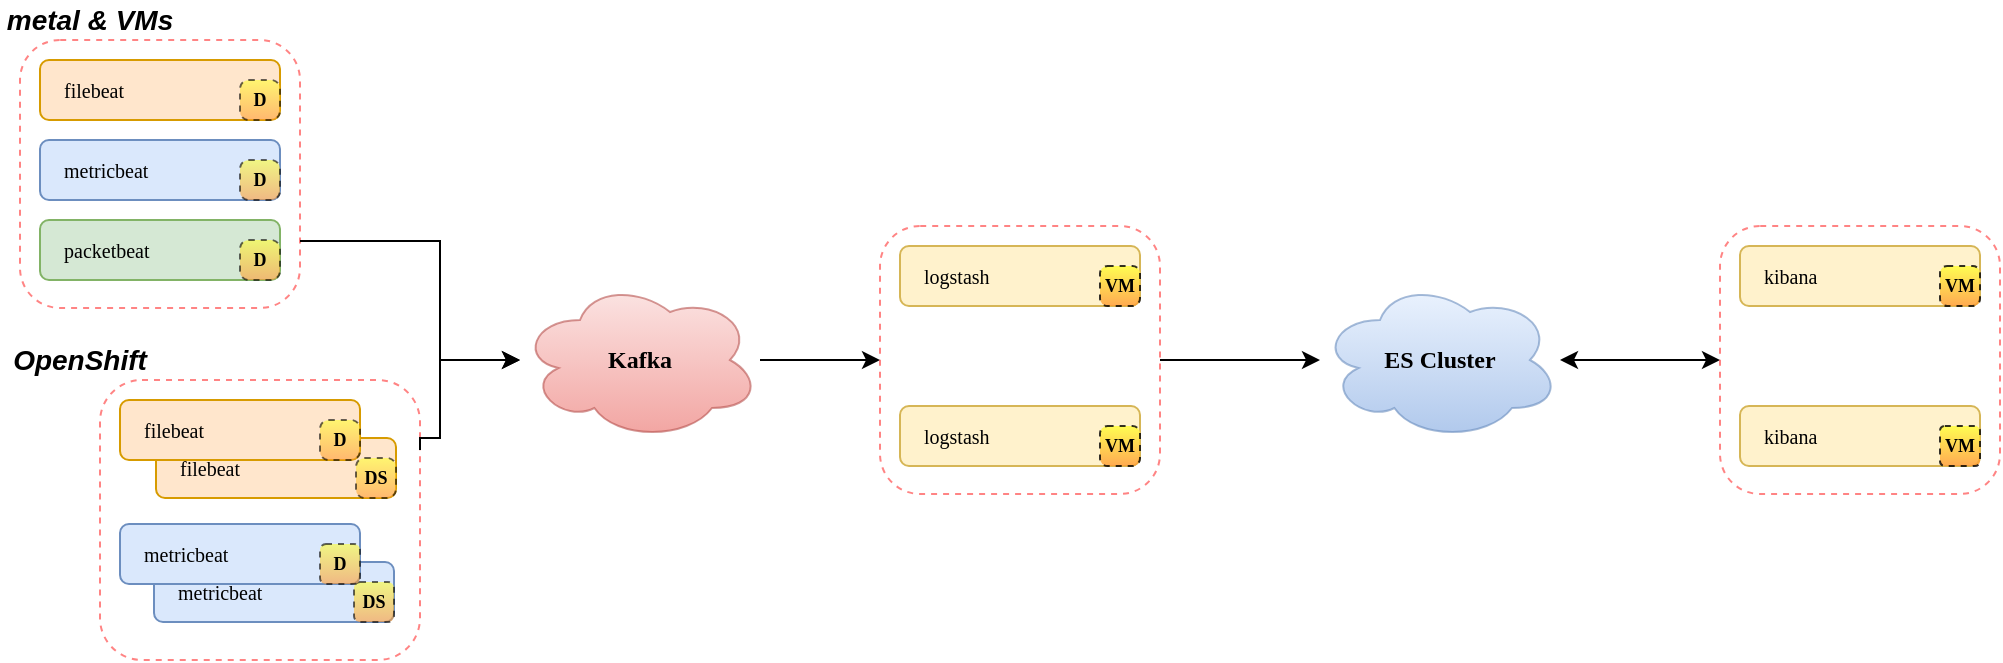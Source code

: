 <mxfile version="12.9.14" type="github">
  <diagram id="GZ8h7QL0BpFVQE84wsnc" name="Page-1">
    <mxGraphModel dx="478" dy="730" grid="1" gridSize="10" guides="1" tooltips="1" connect="1" arrows="1" fold="1" page="1" pageScale="1" pageWidth="1600" pageHeight="900" math="0" shadow="0">
      <root>
        <mxCell id="0" />
        <mxCell id="1" parent="0" />
        <mxCell id="HmevFcavLtSHZ1Izj36I-5" value="" style="group" vertex="1" connectable="0" parent="1">
          <mxGeometry x="157" y="621" width="120" height="30" as="geometry" />
        </mxCell>
        <mxCell id="HmevFcavLtSHZ1Izj36I-6" value="metricbeat" style="rounded=1;whiteSpace=wrap;html=1;strokeColor=#6c8ebf;strokeWidth=1;fillColor=#dae8fc;fontFamily=Verdana;fontSize=10;align=left;spacingLeft=10;" vertex="1" parent="HmevFcavLtSHZ1Izj36I-5">
          <mxGeometry width="120" height="30" as="geometry" />
        </mxCell>
        <mxCell id="HmevFcavLtSHZ1Izj36I-7" value="DS" style="rounded=1;whiteSpace=wrap;html=1;fontSize=9;fontStyle=1;gradientColor=#FF9933;fillColor=#FFFF33;fontFamily=Verdana;dashed=1;opacity=60;" vertex="1" parent="HmevFcavLtSHZ1Izj36I-5">
          <mxGeometry x="100" y="10" width="20" height="20" as="geometry" />
        </mxCell>
        <mxCell id="EhpsSJ9jtcI42HiW2510-6" value="" style="group" parent="1" vertex="1" connectable="0">
          <mxGeometry x="130" y="530" width="160" height="140" as="geometry" />
        </mxCell>
        <mxCell id="EhpsSJ9jtcI42HiW2510-7" value="" style="rounded=1;whiteSpace=wrap;html=1;strokeColor=#FF3333;strokeWidth=1;fillColor=none;fontFamily=Verdana;fontSize=10;opacity=60;align=left;dashed=1;" parent="EhpsSJ9jtcI42HiW2510-6" vertex="1">
          <mxGeometry width="160" height="140" as="geometry" />
        </mxCell>
        <mxCell id="EhpsSJ9jtcI42HiW2510-12" style="edgeStyle=orthogonalEdgeStyle;rounded=0;orthogonalLoop=1;jettySize=auto;html=1;exitX=0.5;exitY=1;exitDx=0;exitDy=0;startArrow=none;startFill=0;fontSize=14;" parent="EhpsSJ9jtcI42HiW2510-6" edge="1">
          <mxGeometry relative="1" as="geometry">
            <mxPoint x="80" y="123" as="sourcePoint" />
            <mxPoint x="80" y="123" as="targetPoint" />
          </mxGeometry>
        </mxCell>
        <mxCell id="HmevFcavLtSHZ1Izj36I-3" value="" style="group" vertex="1" connectable="0" parent="EhpsSJ9jtcI42HiW2510-6">
          <mxGeometry x="10" y="72" width="120" height="30" as="geometry" />
        </mxCell>
        <mxCell id="EhpsSJ9jtcI42HiW2510-9" value="metricbeat" style="rounded=1;whiteSpace=wrap;html=1;strokeColor=#6c8ebf;strokeWidth=1;fillColor=#dae8fc;fontFamily=Verdana;fontSize=10;align=left;spacingLeft=10;" parent="HmevFcavLtSHZ1Izj36I-3" vertex="1">
          <mxGeometry width="120" height="30" as="geometry" />
        </mxCell>
        <mxCell id="EhpsSJ9jtcI42HiW2510-11" value="D" style="rounded=1;whiteSpace=wrap;html=1;fontSize=9;fontStyle=1;gradientColor=#FF9933;fillColor=#FFFF33;fontFamily=Verdana;dashed=1;opacity=60;" parent="HmevFcavLtSHZ1Izj36I-3" vertex="1">
          <mxGeometry x="100" y="10" width="20" height="20" as="geometry" />
        </mxCell>
        <mxCell id="HmevFcavLtSHZ1Izj36I-8" value="" style="group" vertex="1" connectable="0" parent="EhpsSJ9jtcI42HiW2510-6">
          <mxGeometry x="28" y="25" width="120" height="30" as="geometry" />
        </mxCell>
        <mxCell id="HmevFcavLtSHZ1Izj36I-9" value="filebeat" style="rounded=1;whiteSpace=wrap;html=1;strokeColor=#d79b00;strokeWidth=1;fillColor=#ffe6cc;fontFamily=Verdana;fontSize=10;align=left;spacingLeft=10;" vertex="1" parent="HmevFcavLtSHZ1Izj36I-8">
          <mxGeometry y="4" width="120" height="30" as="geometry" />
        </mxCell>
        <mxCell id="HmevFcavLtSHZ1Izj36I-10" value="DS" style="rounded=1;whiteSpace=wrap;html=1;fontSize=9;fontStyle=1;gradientColor=#FF9933;fillColor=#FFFF33;fontFamily=Verdana;dashed=1;opacity=60;arcSize=22;" vertex="1" parent="HmevFcavLtSHZ1Izj36I-8">
          <mxGeometry x="100" y="14" width="20" height="20" as="geometry" />
        </mxCell>
        <mxCell id="HmevFcavLtSHZ1Izj36I-4" value="" style="group" vertex="1" connectable="0" parent="EhpsSJ9jtcI42HiW2510-6">
          <mxGeometry x="10" y="10" width="120" height="30" as="geometry" />
        </mxCell>
        <mxCell id="EhpsSJ9jtcI42HiW2510-8" value="filebeat" style="rounded=1;whiteSpace=wrap;html=1;strokeColor=#d79b00;strokeWidth=1;fillColor=#ffe6cc;fontFamily=Verdana;fontSize=10;align=left;spacingLeft=10;" parent="HmevFcavLtSHZ1Izj36I-4" vertex="1">
          <mxGeometry width="120" height="30" as="geometry" />
        </mxCell>
        <mxCell id="EhpsSJ9jtcI42HiW2510-10" value="D" style="rounded=1;whiteSpace=wrap;html=1;fontSize=9;fontStyle=1;gradientColor=#FF9933;fillColor=#FFFF33;fontFamily=Verdana;dashed=1;opacity=60;arcSize=22;" parent="HmevFcavLtSHZ1Izj36I-4" vertex="1">
          <mxGeometry x="100" y="10" width="20" height="20" as="geometry" />
        </mxCell>
        <mxCell id="xnrWjppSDBu8TEkVuI01-26" style="edgeStyle=orthogonalEdgeStyle;rounded=0;orthogonalLoop=1;jettySize=auto;html=1;entryX=0;entryY=0.5;entryDx=0;entryDy=0;" parent="1" source="xnrWjppSDBu8TEkVuI01-1" target="xnrWjppSDBu8TEkVuI01-21" edge="1">
          <mxGeometry relative="1" as="geometry" />
        </mxCell>
        <mxCell id="xnrWjppSDBu8TEkVuI01-1" value="&lt;div style=&quot;text-align: center; font-size: 12px;&quot;&gt;&lt;span style=&quot;font-size: 12px;&quot;&gt;Kafka&lt;/span&gt;&lt;/div&gt;" style="ellipse;shape=cloud;whiteSpace=wrap;html=1;rounded=0;strokeColor=#b85450;strokeWidth=1;fillColor=#f8cecc;gradientColor=#ea6b66;fontFamily=Verdana;fontSize=12;opacity=60;align=center;fontStyle=1" parent="1" vertex="1">
          <mxGeometry x="340" y="480" width="120" height="80" as="geometry" />
        </mxCell>
        <mxCell id="xnrWjppSDBu8TEkVuI01-15" value="" style="group" parent="1" vertex="1" connectable="0">
          <mxGeometry x="90" y="360" width="140" height="134" as="geometry" />
        </mxCell>
        <mxCell id="xnrWjppSDBu8TEkVuI01-3" value="" style="rounded=1;whiteSpace=wrap;html=1;strokeColor=#FF3333;strokeWidth=1;fillColor=none;fontFamily=Verdana;fontSize=10;opacity=60;align=left;dashed=1;" parent="xnrWjppSDBu8TEkVuI01-15" vertex="1">
          <mxGeometry width="140" height="134" as="geometry" />
        </mxCell>
        <mxCell id="xnrWjppSDBu8TEkVuI01-4" value="filebeat" style="rounded=1;whiteSpace=wrap;html=1;strokeColor=#d79b00;strokeWidth=1;fillColor=#ffe6cc;fontFamily=Verdana;fontSize=10;align=left;spacingLeft=10;" parent="xnrWjppSDBu8TEkVuI01-15" vertex="1">
          <mxGeometry x="10" y="10" width="120" height="30" as="geometry" />
        </mxCell>
        <mxCell id="xnrWjppSDBu8TEkVuI01-6" value="metricbeat" style="rounded=1;whiteSpace=wrap;html=1;strokeColor=#6c8ebf;strokeWidth=1;fillColor=#dae8fc;fontFamily=Verdana;fontSize=10;align=left;spacingLeft=10;" parent="xnrWjppSDBu8TEkVuI01-15" vertex="1">
          <mxGeometry x="10" y="50" width="120" height="30" as="geometry" />
        </mxCell>
        <mxCell id="xnrWjppSDBu8TEkVuI01-9" value="packetbeat" style="rounded=1;whiteSpace=wrap;html=1;strokeColor=#82b366;strokeWidth=1;fillColor=#d5e8d4;fontFamily=Verdana;fontSize=10;align=left;spacingLeft=10;" parent="xnrWjppSDBu8TEkVuI01-15" vertex="1">
          <mxGeometry x="10" y="90" width="120" height="30" as="geometry" />
        </mxCell>
        <mxCell id="UDXJdPsNeC_32ETcDBZK-1" value="D" style="rounded=1;whiteSpace=wrap;html=1;fontSize=9;fontStyle=1;gradientColor=#FF9933;fillColor=#FFFF33;fontFamily=Verdana;dashed=1;opacity=60;arcSize=22;" parent="xnrWjppSDBu8TEkVuI01-15" vertex="1">
          <mxGeometry x="110" y="20" width="20" height="20" as="geometry" />
        </mxCell>
        <mxCell id="UDXJdPsNeC_32ETcDBZK-2" value="D" style="rounded=1;whiteSpace=wrap;html=1;fontSize=9;fontStyle=1;gradientColor=#FF9933;fillColor=#FFFF33;fontFamily=Verdana;dashed=1;opacity=60;arcSize=22;" parent="xnrWjppSDBu8TEkVuI01-15" vertex="1">
          <mxGeometry x="110" y="60" width="20" height="20" as="geometry" />
        </mxCell>
        <mxCell id="UDXJdPsNeC_32ETcDBZK-3" value="D" style="rounded=1;whiteSpace=wrap;html=1;fontSize=9;fontStyle=1;gradientColor=#FF9933;fillColor=#FFFF33;fontFamily=Verdana;dashed=1;opacity=60;arcSize=22;" parent="xnrWjppSDBu8TEkVuI01-15" vertex="1">
          <mxGeometry x="110" y="100" width="20" height="20" as="geometry" />
        </mxCell>
        <mxCell id="xnrWjppSDBu8TEkVuI01-19" style="edgeStyle=orthogonalEdgeStyle;rounded=0;orthogonalLoop=1;jettySize=auto;html=1;exitX=1;exitY=0.75;exitDx=0;exitDy=0;" parent="1" source="xnrWjppSDBu8TEkVuI01-3" target="xnrWjppSDBu8TEkVuI01-1" edge="1">
          <mxGeometry relative="1" as="geometry">
            <Array as="points">
              <mxPoint x="300" y="461" />
              <mxPoint x="300" y="520" />
            </Array>
          </mxGeometry>
        </mxCell>
        <mxCell id="xnrWjppSDBu8TEkVuI01-25" value="" style="group" parent="1" vertex="1" connectable="0">
          <mxGeometry x="520" y="453" width="140" height="134" as="geometry" />
        </mxCell>
        <mxCell id="xnrWjppSDBu8TEkVuI01-20" value="" style="group" parent="xnrWjppSDBu8TEkVuI01-25" vertex="1" connectable="0">
          <mxGeometry width="140" height="134" as="geometry" />
        </mxCell>
        <mxCell id="xnrWjppSDBu8TEkVuI01-21" value="" style="rounded=1;whiteSpace=wrap;html=1;strokeColor=#FF3333;strokeWidth=1;fillColor=none;fontFamily=Verdana;fontSize=10;opacity=60;align=left;dashed=1;" parent="xnrWjppSDBu8TEkVuI01-20" vertex="1">
          <mxGeometry width="140" height="134" as="geometry" />
        </mxCell>
        <mxCell id="xnrWjppSDBu8TEkVuI01-22" value="logstash" style="rounded=1;whiteSpace=wrap;html=1;strokeColor=#d6b656;strokeWidth=1;fillColor=#fff2cc;fontFamily=Verdana;fontSize=10;align=left;spacingLeft=10;" parent="xnrWjppSDBu8TEkVuI01-20" vertex="1">
          <mxGeometry x="10" y="10" width="120" height="30" as="geometry" />
        </mxCell>
        <mxCell id="xnrWjppSDBu8TEkVuI01-24" value="logstash" style="rounded=1;whiteSpace=wrap;html=1;strokeColor=#d6b656;strokeWidth=1;fillColor=#fff2cc;fontFamily=Verdana;fontSize=10;align=left;spacingLeft=10;" parent="xnrWjppSDBu8TEkVuI01-20" vertex="1">
          <mxGeometry x="10" y="90" width="120" height="30" as="geometry" />
        </mxCell>
        <mxCell id="EhpsSJ9jtcI42HiW2510-1" value="VM" style="rounded=1;whiteSpace=wrap;html=1;fontSize=9;fontStyle=1;gradientColor=#FF9933;fillColor=#FFFF33;fontFamily=Verdana;dashed=1;opacity=80;arcSize=19;" parent="xnrWjppSDBu8TEkVuI01-20" vertex="1">
          <mxGeometry x="110" y="20" width="20" height="20" as="geometry" />
        </mxCell>
        <mxCell id="EhpsSJ9jtcI42HiW2510-3" value="VM" style="rounded=1;whiteSpace=wrap;html=1;fontSize=9;fontStyle=1;gradientColor=#FF9933;fillColor=#FFFF33;fontFamily=Verdana;dashed=1;opacity=80;arcSize=19;" parent="xnrWjppSDBu8TEkVuI01-20" vertex="1">
          <mxGeometry x="110" y="100" width="20" height="20" as="geometry" />
        </mxCell>
        <mxCell id="xnrWjppSDBu8TEkVuI01-74" style="edgeStyle=orthogonalEdgeStyle;rounded=0;orthogonalLoop=1;jettySize=auto;html=1;entryX=0;entryY=0.5;entryDx=0;entryDy=0;startArrow=classic;startFill=1;" parent="1" source="xnrWjppSDBu8TEkVuI01-67" target="xnrWjppSDBu8TEkVuI01-71" edge="1">
          <mxGeometry relative="1" as="geometry" />
        </mxCell>
        <mxCell id="xnrWjppSDBu8TEkVuI01-67" value="&lt;div style=&quot;text-align: center ; font-size: 12px&quot;&gt;&lt;span style=&quot;font-size: 12px&quot;&gt;ES Cluster&lt;/span&gt;&lt;/div&gt;" style="ellipse;shape=cloud;whiteSpace=wrap;html=1;rounded=0;strokeColor=#6c8ebf;strokeWidth=1;fillColor=#dae8fc;gradientColor=#7ea6e0;fontFamily=Verdana;fontSize=12;opacity=60;align=center;fontStyle=1" parent="1" vertex="1">
          <mxGeometry x="740" y="480" width="120" height="80" as="geometry" />
        </mxCell>
        <mxCell id="xnrWjppSDBu8TEkVuI01-68" style="edgeStyle=orthogonalEdgeStyle;rounded=0;orthogonalLoop=1;jettySize=auto;html=1;" parent="1" source="xnrWjppSDBu8TEkVuI01-21" target="xnrWjppSDBu8TEkVuI01-67" edge="1">
          <mxGeometry relative="1" as="geometry">
            <mxPoint x="720" y="550" as="targetPoint" />
          </mxGeometry>
        </mxCell>
        <mxCell id="xnrWjppSDBu8TEkVuI01-69" value="" style="group" parent="1" vertex="1" connectable="0">
          <mxGeometry x="940" y="453" width="140" height="134" as="geometry" />
        </mxCell>
        <mxCell id="xnrWjppSDBu8TEkVuI01-70" value="" style="group" parent="xnrWjppSDBu8TEkVuI01-69" vertex="1" connectable="0">
          <mxGeometry width="140" height="134" as="geometry" />
        </mxCell>
        <mxCell id="xnrWjppSDBu8TEkVuI01-71" value="" style="rounded=1;whiteSpace=wrap;html=1;strokeColor=#FF3333;strokeWidth=1;fillColor=none;fontFamily=Verdana;fontSize=10;opacity=60;align=left;dashed=1;" parent="xnrWjppSDBu8TEkVuI01-70" vertex="1">
          <mxGeometry width="140" height="134" as="geometry" />
        </mxCell>
        <mxCell id="xnrWjppSDBu8TEkVuI01-72" value="kibana" style="rounded=1;whiteSpace=wrap;html=1;strokeColor=#d6b656;strokeWidth=1;fillColor=#fff2cc;fontFamily=Verdana;fontSize=10;align=left;spacingLeft=10;" parent="xnrWjppSDBu8TEkVuI01-70" vertex="1">
          <mxGeometry x="10" y="10" width="120" height="30" as="geometry" />
        </mxCell>
        <mxCell id="xnrWjppSDBu8TEkVuI01-73" value="kibana" style="rounded=1;whiteSpace=wrap;html=1;strokeColor=#d6b656;strokeWidth=1;fillColor=#fff2cc;fontFamily=Verdana;fontSize=10;align=left;spacingLeft=10;" parent="xnrWjppSDBu8TEkVuI01-70" vertex="1">
          <mxGeometry x="10" y="90" width="120" height="30" as="geometry" />
        </mxCell>
        <mxCell id="EhpsSJ9jtcI42HiW2510-2" value="VM" style="rounded=1;whiteSpace=wrap;html=1;fontSize=9;fontStyle=1;gradientColor=#FF9933;fillColor=#FFFF33;fontFamily=Verdana;dashed=1;opacity=80;arcSize=18;" parent="xnrWjppSDBu8TEkVuI01-70" vertex="1">
          <mxGeometry x="110" y="20" width="20" height="20" as="geometry" />
        </mxCell>
        <mxCell id="EhpsSJ9jtcI42HiW2510-4" value="VM" style="rounded=1;whiteSpace=wrap;html=1;fontSize=9;fontStyle=1;gradientColor=#FF9933;fillColor=#FFFF33;fontFamily=Verdana;dashed=1;opacity=80;arcSize=12;" parent="xnrWjppSDBu8TEkVuI01-70" vertex="1">
          <mxGeometry x="110" y="100" width="20" height="20" as="geometry" />
        </mxCell>
        <mxCell id="rvDjTY9M8Ar2wrNe7Sa7-13" style="edgeStyle=orthogonalEdgeStyle;rounded=0;orthogonalLoop=1;jettySize=auto;html=1;startArrow=none;startFill=0;exitX=1;exitY=0.25;exitDx=0;exitDy=0;" parent="1" target="xnrWjppSDBu8TEkVuI01-1" edge="1" source="EhpsSJ9jtcI42HiW2510-7">
          <mxGeometry relative="1" as="geometry">
            <Array as="points">
              <mxPoint x="290" y="559" />
              <mxPoint x="300" y="559" />
              <mxPoint x="300" y="520" />
            </Array>
            <mxPoint x="230.14" y="558.71" as="sourcePoint" />
          </mxGeometry>
        </mxCell>
        <mxCell id="rvDjTY9M8Ar2wrNe7Sa7-16" value="&lt;b&gt;&lt;i&gt;&lt;font style=&quot;font-size: 14px&quot;&gt;metal &amp;amp; VMs&lt;/font&gt;&lt;/i&gt;&lt;/b&gt;" style="text;html=1;strokeColor=none;fillColor=none;align=center;verticalAlign=middle;whiteSpace=wrap;rounded=0;" parent="1" vertex="1">
          <mxGeometry x="80" y="340" width="90" height="20" as="geometry" />
        </mxCell>
        <mxCell id="EhpsSJ9jtcI42HiW2510-13" value="OpenShift" style="text;html=1;strokeColor=none;fillColor=none;align=center;verticalAlign=middle;whiteSpace=wrap;rounded=0;fontStyle=3;fontSize=14;" parent="1" vertex="1">
          <mxGeometry x="100" y="510" width="40" height="20" as="geometry" />
        </mxCell>
      </root>
    </mxGraphModel>
  </diagram>
</mxfile>
